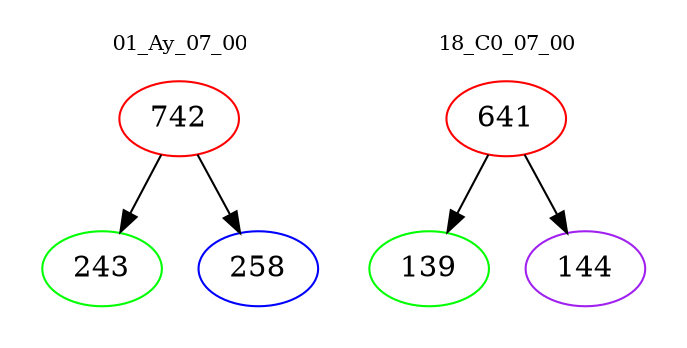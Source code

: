 digraph{
subgraph cluster_0 {
color = white
label = "01_Ay_07_00";
fontsize=10;
T0_742 [label="742", color="red"]
T0_742 -> T0_243 [color="black"]
T0_243 [label="243", color="green"]
T0_742 -> T0_258 [color="black"]
T0_258 [label="258", color="blue"]
}
subgraph cluster_1 {
color = white
label = "18_C0_07_00";
fontsize=10;
T1_641 [label="641", color="red"]
T1_641 -> T1_139 [color="black"]
T1_139 [label="139", color="green"]
T1_641 -> T1_144 [color="black"]
T1_144 [label="144", color="purple"]
}
}
